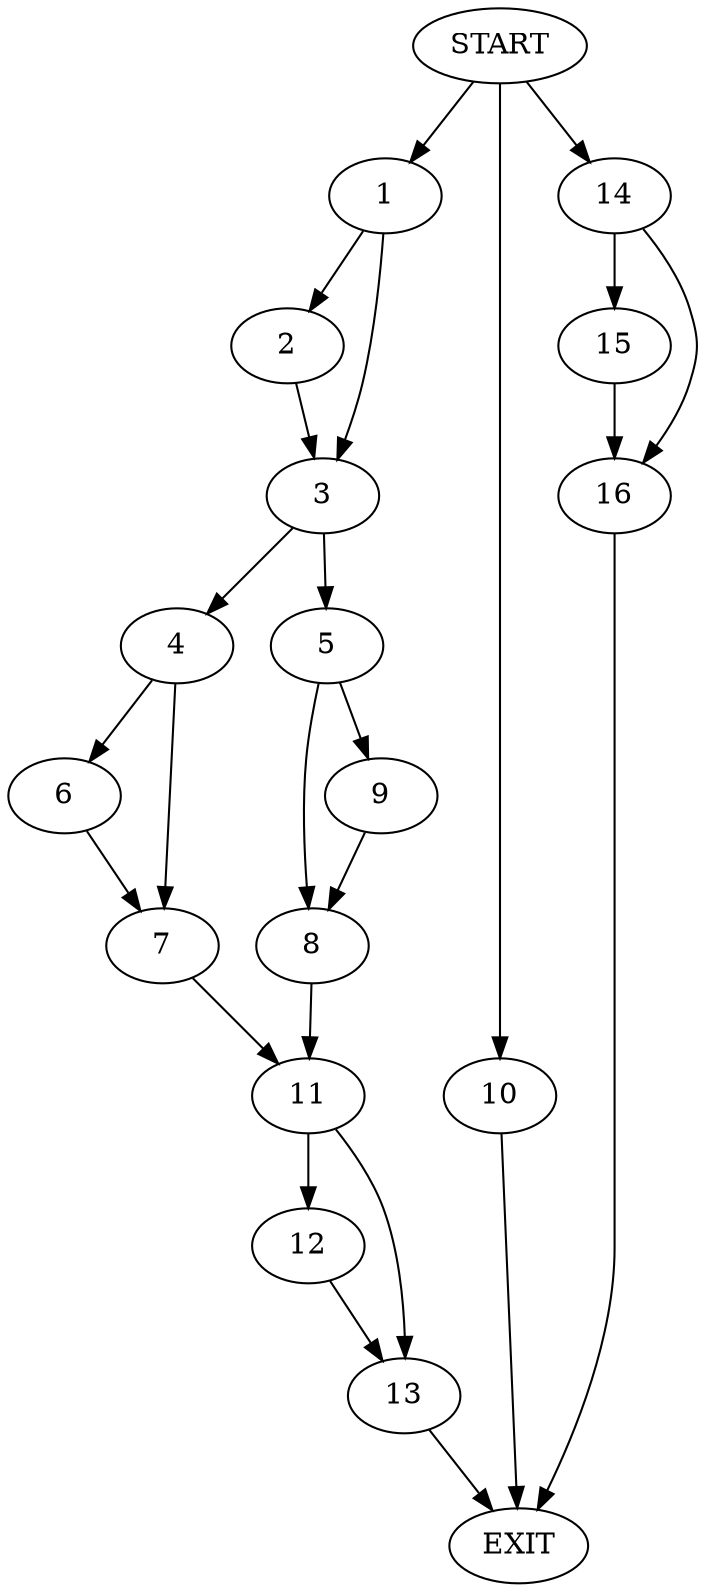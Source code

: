 digraph {
0 [label="START"]
17 [label="EXIT"]
0 -> 1
1 -> 2
1 -> 3
3 -> 4
3 -> 5
2 -> 3
4 -> 6
4 -> 7
5 -> 8
5 -> 9
0 -> 10
10 -> 17
9 -> 8
8 -> 11
11 -> 12
11 -> 13
6 -> 7
7 -> 11
12 -> 13
13 -> 17
0 -> 14
14 -> 15
14 -> 16
15 -> 16
16 -> 17
}
